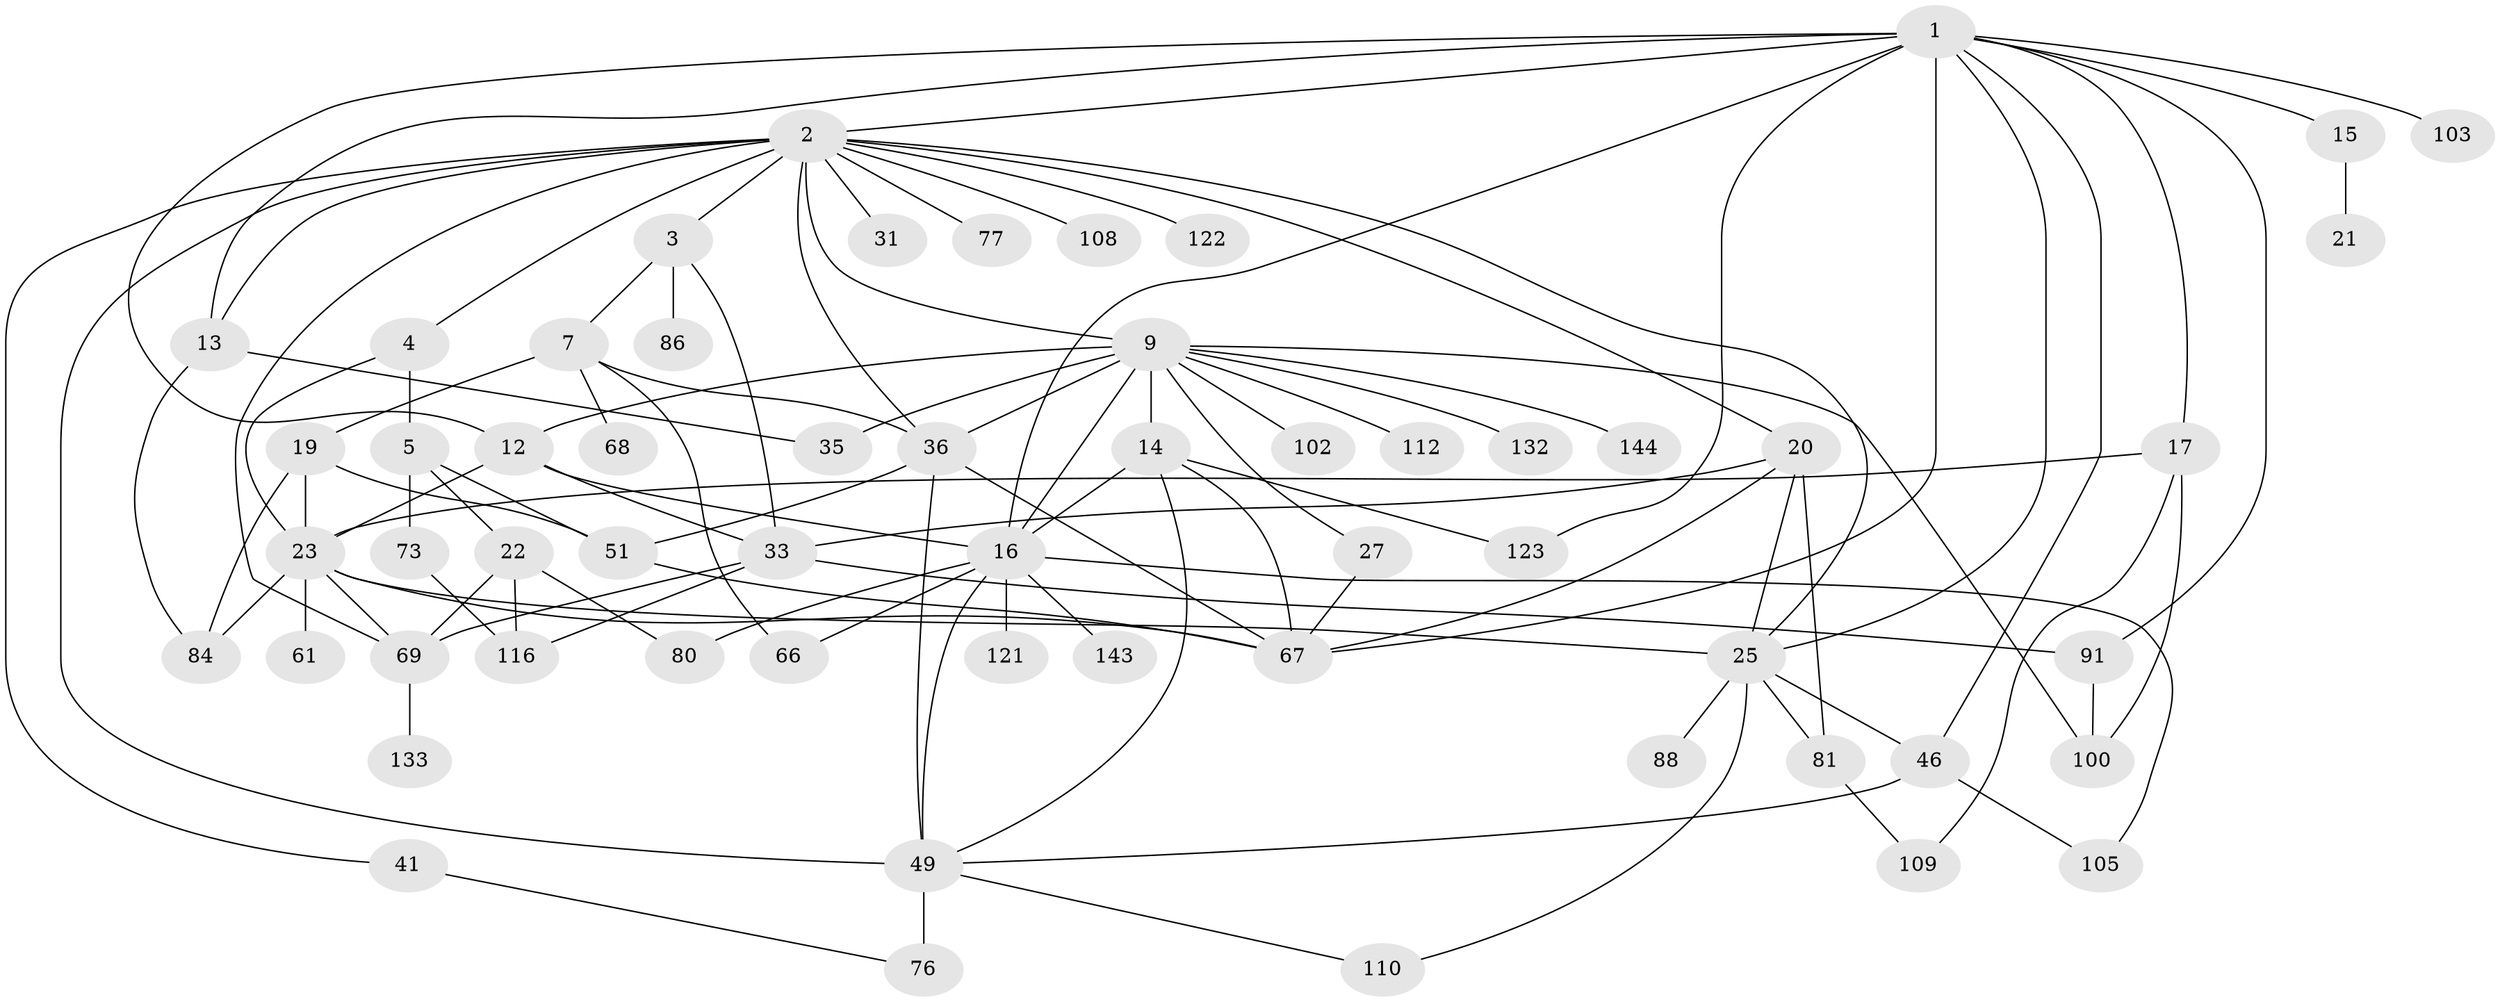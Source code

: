 // original degree distribution, {6: 0.0273972602739726, 4: 0.13013698630136986, 2: 0.3013698630136986, 3: 0.2328767123287671, 5: 0.06164383561643835, 10: 0.00684931506849315, 7: 0.02054794520547945, 9: 0.00684931506849315, 1: 0.21232876712328766}
// Generated by graph-tools (version 1.1) at 2025/17/03/04/25 18:17:13]
// undirected, 58 vertices, 104 edges
graph export_dot {
graph [start="1"]
  node [color=gray90,style=filled];
  1 [super="+78+32+10"];
  2 [super="+8"];
  3;
  4 [super="+6+145"];
  5;
  7 [super="+38"];
  9 [super="+11+90"];
  12 [super="+87"];
  13 [super="+42+82"];
  14 [super="+24"];
  15 [super="+118"];
  16 [super="+117+60+56+45+34+58"];
  17 [super="+72"];
  19;
  20 [super="+26"];
  21 [super="+131"];
  22;
  23 [super="+40+71"];
  25 [super="+74+29"];
  27;
  31;
  33 [super="+50+47"];
  35 [super="+59"];
  36 [super="+39+63+65+62"];
  41 [super="+97"];
  46 [super="+52"];
  49 [super="+130+55+57+126+92"];
  51 [super="+104"];
  61 [super="+114"];
  66 [super="+70"];
  67 [super="+134+146"];
  68;
  69 [super="+89+124"];
  73;
  76;
  77 [super="+125"];
  80 [super="+101"];
  81 [super="+95"];
  84 [super="+93"];
  86;
  88;
  91;
  100 [super="+107"];
  102;
  103;
  105;
  108;
  109;
  110 [super="+113"];
  112;
  116 [super="+141"];
  121;
  122;
  123;
  132;
  133;
  143;
  144;
  1 -- 2;
  1 -- 15;
  1 -- 123;
  1 -- 103;
  1 -- 16 [weight=2];
  1 -- 67;
  1 -- 17;
  1 -- 25;
  1 -- 91;
  1 -- 12;
  1 -- 13;
  1 -- 46;
  2 -- 3;
  2 -- 4;
  2 -- 9;
  2 -- 13;
  2 -- 36;
  2 -- 69;
  2 -- 41;
  2 -- 108;
  2 -- 77;
  2 -- 49;
  2 -- 20;
  2 -- 25;
  2 -- 122;
  2 -- 31;
  3 -- 7;
  3 -- 86;
  3 -- 33;
  4 -- 5;
  4 -- 23;
  5 -- 22;
  5 -- 51;
  5 -- 73;
  7 -- 19;
  7 -- 66 [weight=2];
  7 -- 36;
  7 -- 68;
  9 -- 14 [weight=2];
  9 -- 27;
  9 -- 144;
  9 -- 112;
  9 -- 132;
  9 -- 36 [weight=2];
  9 -- 100;
  9 -- 12;
  9 -- 35;
  9 -- 16 [weight=2];
  9 -- 102;
  12 -- 16;
  12 -- 33;
  12 -- 23;
  13 -- 35;
  13 -- 84;
  14 -- 67;
  14 -- 16;
  14 -- 49;
  14 -- 123;
  15 -- 21;
  16 -- 143;
  16 -- 80 [weight=2];
  16 -- 49 [weight=2];
  16 -- 66 [weight=2];
  16 -- 105;
  16 -- 121;
  17 -- 100;
  17 -- 109;
  17 -- 23;
  19 -- 84;
  19 -- 51;
  19 -- 23;
  20 -- 25;
  20 -- 81;
  20 -- 67;
  20 -- 33;
  22 -- 69;
  22 -- 116;
  22 -- 80;
  23 -- 67;
  23 -- 69;
  23 -- 61;
  23 -- 25;
  23 -- 84;
  25 -- 46;
  25 -- 81;
  25 -- 88;
  25 -- 110;
  27 -- 67;
  33 -- 116;
  33 -- 91;
  33 -- 69;
  36 -- 67;
  36 -- 49 [weight=2];
  36 -- 51;
  41 -- 76;
  46 -- 49;
  46 -- 105;
  49 -- 110;
  49 -- 76 [weight=2];
  51 -- 67;
  69 -- 133;
  73 -- 116;
  81 -- 109;
  91 -- 100;
}
